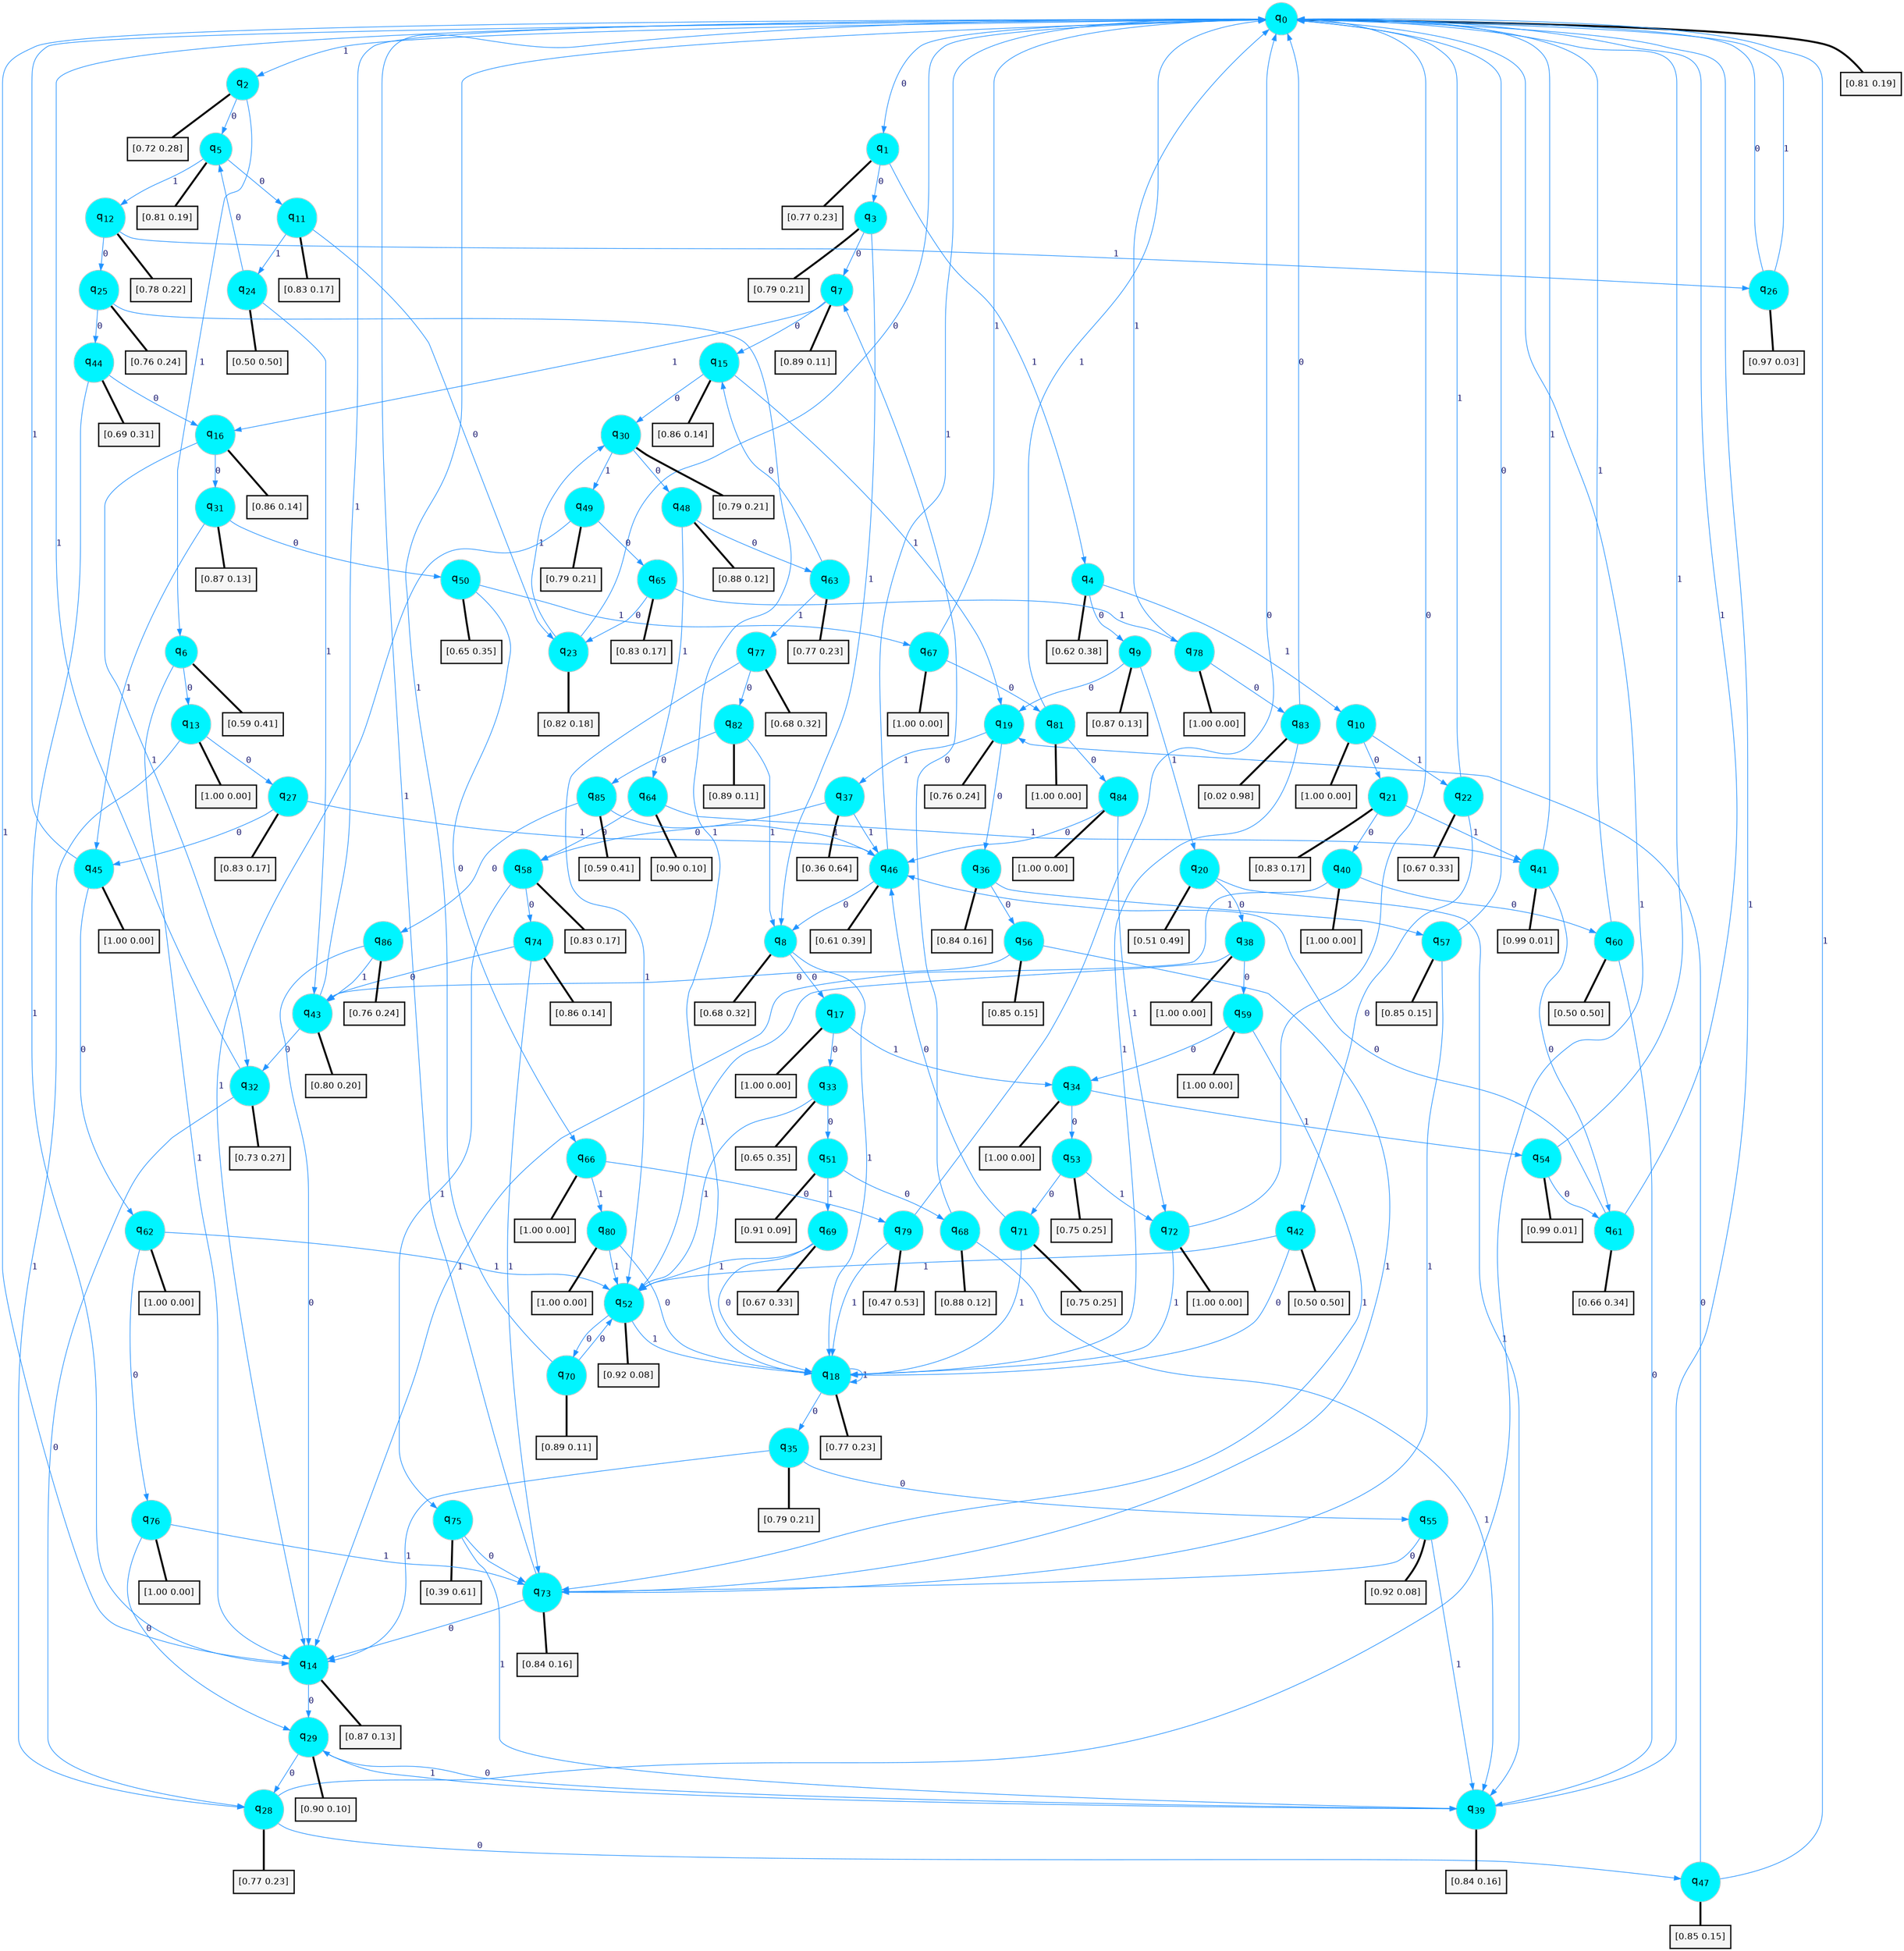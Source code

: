 digraph G {
graph [
bgcolor=transparent, dpi=300, rankdir=TD, size="40,25"];
node [
color=gray, fillcolor=turquoise1, fontcolor=black, fontname=Helvetica, fontsize=16, fontweight=bold, shape=circle, style=filled];
edge [
arrowsize=1, color=dodgerblue1, fontcolor=midnightblue, fontname=courier, fontweight=bold, penwidth=1, style=solid, weight=20];
0[label=<q<SUB>0</SUB>>];
1[label=<q<SUB>1</SUB>>];
2[label=<q<SUB>2</SUB>>];
3[label=<q<SUB>3</SUB>>];
4[label=<q<SUB>4</SUB>>];
5[label=<q<SUB>5</SUB>>];
6[label=<q<SUB>6</SUB>>];
7[label=<q<SUB>7</SUB>>];
8[label=<q<SUB>8</SUB>>];
9[label=<q<SUB>9</SUB>>];
10[label=<q<SUB>10</SUB>>];
11[label=<q<SUB>11</SUB>>];
12[label=<q<SUB>12</SUB>>];
13[label=<q<SUB>13</SUB>>];
14[label=<q<SUB>14</SUB>>];
15[label=<q<SUB>15</SUB>>];
16[label=<q<SUB>16</SUB>>];
17[label=<q<SUB>17</SUB>>];
18[label=<q<SUB>18</SUB>>];
19[label=<q<SUB>19</SUB>>];
20[label=<q<SUB>20</SUB>>];
21[label=<q<SUB>21</SUB>>];
22[label=<q<SUB>22</SUB>>];
23[label=<q<SUB>23</SUB>>];
24[label=<q<SUB>24</SUB>>];
25[label=<q<SUB>25</SUB>>];
26[label=<q<SUB>26</SUB>>];
27[label=<q<SUB>27</SUB>>];
28[label=<q<SUB>28</SUB>>];
29[label=<q<SUB>29</SUB>>];
30[label=<q<SUB>30</SUB>>];
31[label=<q<SUB>31</SUB>>];
32[label=<q<SUB>32</SUB>>];
33[label=<q<SUB>33</SUB>>];
34[label=<q<SUB>34</SUB>>];
35[label=<q<SUB>35</SUB>>];
36[label=<q<SUB>36</SUB>>];
37[label=<q<SUB>37</SUB>>];
38[label=<q<SUB>38</SUB>>];
39[label=<q<SUB>39</SUB>>];
40[label=<q<SUB>40</SUB>>];
41[label=<q<SUB>41</SUB>>];
42[label=<q<SUB>42</SUB>>];
43[label=<q<SUB>43</SUB>>];
44[label=<q<SUB>44</SUB>>];
45[label=<q<SUB>45</SUB>>];
46[label=<q<SUB>46</SUB>>];
47[label=<q<SUB>47</SUB>>];
48[label=<q<SUB>48</SUB>>];
49[label=<q<SUB>49</SUB>>];
50[label=<q<SUB>50</SUB>>];
51[label=<q<SUB>51</SUB>>];
52[label=<q<SUB>52</SUB>>];
53[label=<q<SUB>53</SUB>>];
54[label=<q<SUB>54</SUB>>];
55[label=<q<SUB>55</SUB>>];
56[label=<q<SUB>56</SUB>>];
57[label=<q<SUB>57</SUB>>];
58[label=<q<SUB>58</SUB>>];
59[label=<q<SUB>59</SUB>>];
60[label=<q<SUB>60</SUB>>];
61[label=<q<SUB>61</SUB>>];
62[label=<q<SUB>62</SUB>>];
63[label=<q<SUB>63</SUB>>];
64[label=<q<SUB>64</SUB>>];
65[label=<q<SUB>65</SUB>>];
66[label=<q<SUB>66</SUB>>];
67[label=<q<SUB>67</SUB>>];
68[label=<q<SUB>68</SUB>>];
69[label=<q<SUB>69</SUB>>];
70[label=<q<SUB>70</SUB>>];
71[label=<q<SUB>71</SUB>>];
72[label=<q<SUB>72</SUB>>];
73[label=<q<SUB>73</SUB>>];
74[label=<q<SUB>74</SUB>>];
75[label=<q<SUB>75</SUB>>];
76[label=<q<SUB>76</SUB>>];
77[label=<q<SUB>77</SUB>>];
78[label=<q<SUB>78</SUB>>];
79[label=<q<SUB>79</SUB>>];
80[label=<q<SUB>80</SUB>>];
81[label=<q<SUB>81</SUB>>];
82[label=<q<SUB>82</SUB>>];
83[label=<q<SUB>83</SUB>>];
84[label=<q<SUB>84</SUB>>];
85[label=<q<SUB>85</SUB>>];
86[label=<q<SUB>86</SUB>>];
87[label="[0.81 0.19]", shape=box,fontcolor=black, fontname=Helvetica, fontsize=14, penwidth=2, fillcolor=whitesmoke,color=black];
88[label="[0.77 0.23]", shape=box,fontcolor=black, fontname=Helvetica, fontsize=14, penwidth=2, fillcolor=whitesmoke,color=black];
89[label="[0.72 0.28]", shape=box,fontcolor=black, fontname=Helvetica, fontsize=14, penwidth=2, fillcolor=whitesmoke,color=black];
90[label="[0.79 0.21]", shape=box,fontcolor=black, fontname=Helvetica, fontsize=14, penwidth=2, fillcolor=whitesmoke,color=black];
91[label="[0.62 0.38]", shape=box,fontcolor=black, fontname=Helvetica, fontsize=14, penwidth=2, fillcolor=whitesmoke,color=black];
92[label="[0.81 0.19]", shape=box,fontcolor=black, fontname=Helvetica, fontsize=14, penwidth=2, fillcolor=whitesmoke,color=black];
93[label="[0.59 0.41]", shape=box,fontcolor=black, fontname=Helvetica, fontsize=14, penwidth=2, fillcolor=whitesmoke,color=black];
94[label="[0.89 0.11]", shape=box,fontcolor=black, fontname=Helvetica, fontsize=14, penwidth=2, fillcolor=whitesmoke,color=black];
95[label="[0.68 0.32]", shape=box,fontcolor=black, fontname=Helvetica, fontsize=14, penwidth=2, fillcolor=whitesmoke,color=black];
96[label="[0.87 0.13]", shape=box,fontcolor=black, fontname=Helvetica, fontsize=14, penwidth=2, fillcolor=whitesmoke,color=black];
97[label="[1.00 0.00]", shape=box,fontcolor=black, fontname=Helvetica, fontsize=14, penwidth=2, fillcolor=whitesmoke,color=black];
98[label="[0.83 0.17]", shape=box,fontcolor=black, fontname=Helvetica, fontsize=14, penwidth=2, fillcolor=whitesmoke,color=black];
99[label="[0.78 0.22]", shape=box,fontcolor=black, fontname=Helvetica, fontsize=14, penwidth=2, fillcolor=whitesmoke,color=black];
100[label="[1.00 0.00]", shape=box,fontcolor=black, fontname=Helvetica, fontsize=14, penwidth=2, fillcolor=whitesmoke,color=black];
101[label="[0.87 0.13]", shape=box,fontcolor=black, fontname=Helvetica, fontsize=14, penwidth=2, fillcolor=whitesmoke,color=black];
102[label="[0.86 0.14]", shape=box,fontcolor=black, fontname=Helvetica, fontsize=14, penwidth=2, fillcolor=whitesmoke,color=black];
103[label="[0.86 0.14]", shape=box,fontcolor=black, fontname=Helvetica, fontsize=14, penwidth=2, fillcolor=whitesmoke,color=black];
104[label="[1.00 0.00]", shape=box,fontcolor=black, fontname=Helvetica, fontsize=14, penwidth=2, fillcolor=whitesmoke,color=black];
105[label="[0.77 0.23]", shape=box,fontcolor=black, fontname=Helvetica, fontsize=14, penwidth=2, fillcolor=whitesmoke,color=black];
106[label="[0.76 0.24]", shape=box,fontcolor=black, fontname=Helvetica, fontsize=14, penwidth=2, fillcolor=whitesmoke,color=black];
107[label="[0.51 0.49]", shape=box,fontcolor=black, fontname=Helvetica, fontsize=14, penwidth=2, fillcolor=whitesmoke,color=black];
108[label="[0.83 0.17]", shape=box,fontcolor=black, fontname=Helvetica, fontsize=14, penwidth=2, fillcolor=whitesmoke,color=black];
109[label="[0.67 0.33]", shape=box,fontcolor=black, fontname=Helvetica, fontsize=14, penwidth=2, fillcolor=whitesmoke,color=black];
110[label="[0.82 0.18]", shape=box,fontcolor=black, fontname=Helvetica, fontsize=14, penwidth=2, fillcolor=whitesmoke,color=black];
111[label="[0.50 0.50]", shape=box,fontcolor=black, fontname=Helvetica, fontsize=14, penwidth=2, fillcolor=whitesmoke,color=black];
112[label="[0.76 0.24]", shape=box,fontcolor=black, fontname=Helvetica, fontsize=14, penwidth=2, fillcolor=whitesmoke,color=black];
113[label="[0.97 0.03]", shape=box,fontcolor=black, fontname=Helvetica, fontsize=14, penwidth=2, fillcolor=whitesmoke,color=black];
114[label="[0.83 0.17]", shape=box,fontcolor=black, fontname=Helvetica, fontsize=14, penwidth=2, fillcolor=whitesmoke,color=black];
115[label="[0.77 0.23]", shape=box,fontcolor=black, fontname=Helvetica, fontsize=14, penwidth=2, fillcolor=whitesmoke,color=black];
116[label="[0.90 0.10]", shape=box,fontcolor=black, fontname=Helvetica, fontsize=14, penwidth=2, fillcolor=whitesmoke,color=black];
117[label="[0.79 0.21]", shape=box,fontcolor=black, fontname=Helvetica, fontsize=14, penwidth=2, fillcolor=whitesmoke,color=black];
118[label="[0.87 0.13]", shape=box,fontcolor=black, fontname=Helvetica, fontsize=14, penwidth=2, fillcolor=whitesmoke,color=black];
119[label="[0.73 0.27]", shape=box,fontcolor=black, fontname=Helvetica, fontsize=14, penwidth=2, fillcolor=whitesmoke,color=black];
120[label="[0.65 0.35]", shape=box,fontcolor=black, fontname=Helvetica, fontsize=14, penwidth=2, fillcolor=whitesmoke,color=black];
121[label="[1.00 0.00]", shape=box,fontcolor=black, fontname=Helvetica, fontsize=14, penwidth=2, fillcolor=whitesmoke,color=black];
122[label="[0.79 0.21]", shape=box,fontcolor=black, fontname=Helvetica, fontsize=14, penwidth=2, fillcolor=whitesmoke,color=black];
123[label="[0.84 0.16]", shape=box,fontcolor=black, fontname=Helvetica, fontsize=14, penwidth=2, fillcolor=whitesmoke,color=black];
124[label="[0.36 0.64]", shape=box,fontcolor=black, fontname=Helvetica, fontsize=14, penwidth=2, fillcolor=whitesmoke,color=black];
125[label="[1.00 0.00]", shape=box,fontcolor=black, fontname=Helvetica, fontsize=14, penwidth=2, fillcolor=whitesmoke,color=black];
126[label="[0.84 0.16]", shape=box,fontcolor=black, fontname=Helvetica, fontsize=14, penwidth=2, fillcolor=whitesmoke,color=black];
127[label="[1.00 0.00]", shape=box,fontcolor=black, fontname=Helvetica, fontsize=14, penwidth=2, fillcolor=whitesmoke,color=black];
128[label="[0.99 0.01]", shape=box,fontcolor=black, fontname=Helvetica, fontsize=14, penwidth=2, fillcolor=whitesmoke,color=black];
129[label="[0.50 0.50]", shape=box,fontcolor=black, fontname=Helvetica, fontsize=14, penwidth=2, fillcolor=whitesmoke,color=black];
130[label="[0.80 0.20]", shape=box,fontcolor=black, fontname=Helvetica, fontsize=14, penwidth=2, fillcolor=whitesmoke,color=black];
131[label="[0.69 0.31]", shape=box,fontcolor=black, fontname=Helvetica, fontsize=14, penwidth=2, fillcolor=whitesmoke,color=black];
132[label="[1.00 0.00]", shape=box,fontcolor=black, fontname=Helvetica, fontsize=14, penwidth=2, fillcolor=whitesmoke,color=black];
133[label="[0.61 0.39]", shape=box,fontcolor=black, fontname=Helvetica, fontsize=14, penwidth=2, fillcolor=whitesmoke,color=black];
134[label="[0.85 0.15]", shape=box,fontcolor=black, fontname=Helvetica, fontsize=14, penwidth=2, fillcolor=whitesmoke,color=black];
135[label="[0.88 0.12]", shape=box,fontcolor=black, fontname=Helvetica, fontsize=14, penwidth=2, fillcolor=whitesmoke,color=black];
136[label="[0.79 0.21]", shape=box,fontcolor=black, fontname=Helvetica, fontsize=14, penwidth=2, fillcolor=whitesmoke,color=black];
137[label="[0.65 0.35]", shape=box,fontcolor=black, fontname=Helvetica, fontsize=14, penwidth=2, fillcolor=whitesmoke,color=black];
138[label="[0.91 0.09]", shape=box,fontcolor=black, fontname=Helvetica, fontsize=14, penwidth=2, fillcolor=whitesmoke,color=black];
139[label="[0.92 0.08]", shape=box,fontcolor=black, fontname=Helvetica, fontsize=14, penwidth=2, fillcolor=whitesmoke,color=black];
140[label="[0.75 0.25]", shape=box,fontcolor=black, fontname=Helvetica, fontsize=14, penwidth=2, fillcolor=whitesmoke,color=black];
141[label="[0.99 0.01]", shape=box,fontcolor=black, fontname=Helvetica, fontsize=14, penwidth=2, fillcolor=whitesmoke,color=black];
142[label="[0.92 0.08]", shape=box,fontcolor=black, fontname=Helvetica, fontsize=14, penwidth=2, fillcolor=whitesmoke,color=black];
143[label="[0.85 0.15]", shape=box,fontcolor=black, fontname=Helvetica, fontsize=14, penwidth=2, fillcolor=whitesmoke,color=black];
144[label="[0.85 0.15]", shape=box,fontcolor=black, fontname=Helvetica, fontsize=14, penwidth=2, fillcolor=whitesmoke,color=black];
145[label="[0.83 0.17]", shape=box,fontcolor=black, fontname=Helvetica, fontsize=14, penwidth=2, fillcolor=whitesmoke,color=black];
146[label="[1.00 0.00]", shape=box,fontcolor=black, fontname=Helvetica, fontsize=14, penwidth=2, fillcolor=whitesmoke,color=black];
147[label="[0.50 0.50]", shape=box,fontcolor=black, fontname=Helvetica, fontsize=14, penwidth=2, fillcolor=whitesmoke,color=black];
148[label="[0.66 0.34]", shape=box,fontcolor=black, fontname=Helvetica, fontsize=14, penwidth=2, fillcolor=whitesmoke,color=black];
149[label="[1.00 0.00]", shape=box,fontcolor=black, fontname=Helvetica, fontsize=14, penwidth=2, fillcolor=whitesmoke,color=black];
150[label="[0.77 0.23]", shape=box,fontcolor=black, fontname=Helvetica, fontsize=14, penwidth=2, fillcolor=whitesmoke,color=black];
151[label="[0.90 0.10]", shape=box,fontcolor=black, fontname=Helvetica, fontsize=14, penwidth=2, fillcolor=whitesmoke,color=black];
152[label="[0.83 0.17]", shape=box,fontcolor=black, fontname=Helvetica, fontsize=14, penwidth=2, fillcolor=whitesmoke,color=black];
153[label="[1.00 0.00]", shape=box,fontcolor=black, fontname=Helvetica, fontsize=14, penwidth=2, fillcolor=whitesmoke,color=black];
154[label="[1.00 0.00]", shape=box,fontcolor=black, fontname=Helvetica, fontsize=14, penwidth=2, fillcolor=whitesmoke,color=black];
155[label="[0.88 0.12]", shape=box,fontcolor=black, fontname=Helvetica, fontsize=14, penwidth=2, fillcolor=whitesmoke,color=black];
156[label="[0.67 0.33]", shape=box,fontcolor=black, fontname=Helvetica, fontsize=14, penwidth=2, fillcolor=whitesmoke,color=black];
157[label="[0.89 0.11]", shape=box,fontcolor=black, fontname=Helvetica, fontsize=14, penwidth=2, fillcolor=whitesmoke,color=black];
158[label="[0.75 0.25]", shape=box,fontcolor=black, fontname=Helvetica, fontsize=14, penwidth=2, fillcolor=whitesmoke,color=black];
159[label="[1.00 0.00]", shape=box,fontcolor=black, fontname=Helvetica, fontsize=14, penwidth=2, fillcolor=whitesmoke,color=black];
160[label="[0.84 0.16]", shape=box,fontcolor=black, fontname=Helvetica, fontsize=14, penwidth=2, fillcolor=whitesmoke,color=black];
161[label="[0.86 0.14]", shape=box,fontcolor=black, fontname=Helvetica, fontsize=14, penwidth=2, fillcolor=whitesmoke,color=black];
162[label="[0.39 0.61]", shape=box,fontcolor=black, fontname=Helvetica, fontsize=14, penwidth=2, fillcolor=whitesmoke,color=black];
163[label="[1.00 0.00]", shape=box,fontcolor=black, fontname=Helvetica, fontsize=14, penwidth=2, fillcolor=whitesmoke,color=black];
164[label="[0.68 0.32]", shape=box,fontcolor=black, fontname=Helvetica, fontsize=14, penwidth=2, fillcolor=whitesmoke,color=black];
165[label="[1.00 0.00]", shape=box,fontcolor=black, fontname=Helvetica, fontsize=14, penwidth=2, fillcolor=whitesmoke,color=black];
166[label="[0.47 0.53]", shape=box,fontcolor=black, fontname=Helvetica, fontsize=14, penwidth=2, fillcolor=whitesmoke,color=black];
167[label="[1.00 0.00]", shape=box,fontcolor=black, fontname=Helvetica, fontsize=14, penwidth=2, fillcolor=whitesmoke,color=black];
168[label="[1.00 0.00]", shape=box,fontcolor=black, fontname=Helvetica, fontsize=14, penwidth=2, fillcolor=whitesmoke,color=black];
169[label="[0.89 0.11]", shape=box,fontcolor=black, fontname=Helvetica, fontsize=14, penwidth=2, fillcolor=whitesmoke,color=black];
170[label="[0.02 0.98]", shape=box,fontcolor=black, fontname=Helvetica, fontsize=14, penwidth=2, fillcolor=whitesmoke,color=black];
171[label="[1.00 0.00]", shape=box,fontcolor=black, fontname=Helvetica, fontsize=14, penwidth=2, fillcolor=whitesmoke,color=black];
172[label="[0.59 0.41]", shape=box,fontcolor=black, fontname=Helvetica, fontsize=14, penwidth=2, fillcolor=whitesmoke,color=black];
173[label="[0.76 0.24]", shape=box,fontcolor=black, fontname=Helvetica, fontsize=14, penwidth=2, fillcolor=whitesmoke,color=black];
0->1 [label=0];
0->2 [label=1];
0->87 [arrowhead=none, penwidth=3,color=black];
1->3 [label=0];
1->4 [label=1];
1->88 [arrowhead=none, penwidth=3,color=black];
2->5 [label=0];
2->6 [label=1];
2->89 [arrowhead=none, penwidth=3,color=black];
3->7 [label=0];
3->8 [label=1];
3->90 [arrowhead=none, penwidth=3,color=black];
4->9 [label=0];
4->10 [label=1];
4->91 [arrowhead=none, penwidth=3,color=black];
5->11 [label=0];
5->12 [label=1];
5->92 [arrowhead=none, penwidth=3,color=black];
6->13 [label=0];
6->14 [label=1];
6->93 [arrowhead=none, penwidth=3,color=black];
7->15 [label=0];
7->16 [label=1];
7->94 [arrowhead=none, penwidth=3,color=black];
8->17 [label=0];
8->18 [label=1];
8->95 [arrowhead=none, penwidth=3,color=black];
9->19 [label=0];
9->20 [label=1];
9->96 [arrowhead=none, penwidth=3,color=black];
10->21 [label=0];
10->22 [label=1];
10->97 [arrowhead=none, penwidth=3,color=black];
11->23 [label=0];
11->24 [label=1];
11->98 [arrowhead=none, penwidth=3,color=black];
12->25 [label=0];
12->26 [label=1];
12->99 [arrowhead=none, penwidth=3,color=black];
13->27 [label=0];
13->28 [label=1];
13->100 [arrowhead=none, penwidth=3,color=black];
14->29 [label=0];
14->0 [label=1];
14->101 [arrowhead=none, penwidth=3,color=black];
15->30 [label=0];
15->19 [label=1];
15->102 [arrowhead=none, penwidth=3,color=black];
16->31 [label=0];
16->32 [label=1];
16->103 [arrowhead=none, penwidth=3,color=black];
17->33 [label=0];
17->34 [label=1];
17->104 [arrowhead=none, penwidth=3,color=black];
18->35 [label=0];
18->18 [label=1];
18->105 [arrowhead=none, penwidth=3,color=black];
19->36 [label=0];
19->37 [label=1];
19->106 [arrowhead=none, penwidth=3,color=black];
20->38 [label=0];
20->39 [label=1];
20->107 [arrowhead=none, penwidth=3,color=black];
21->40 [label=0];
21->41 [label=1];
21->108 [arrowhead=none, penwidth=3,color=black];
22->42 [label=0];
22->0 [label=1];
22->109 [arrowhead=none, penwidth=3,color=black];
23->0 [label=0];
23->30 [label=1];
23->110 [arrowhead=none, penwidth=3,color=black];
24->5 [label=0];
24->43 [label=1];
24->111 [arrowhead=none, penwidth=3,color=black];
25->44 [label=0];
25->18 [label=1];
25->112 [arrowhead=none, penwidth=3,color=black];
26->0 [label=0];
26->0 [label=1];
26->113 [arrowhead=none, penwidth=3,color=black];
27->45 [label=0];
27->46 [label=1];
27->114 [arrowhead=none, penwidth=3,color=black];
28->47 [label=0];
28->0 [label=1];
28->115 [arrowhead=none, penwidth=3,color=black];
29->28 [label=0];
29->39 [label=1];
29->116 [arrowhead=none, penwidth=3,color=black];
30->48 [label=0];
30->49 [label=1];
30->117 [arrowhead=none, penwidth=3,color=black];
31->50 [label=0];
31->45 [label=1];
31->118 [arrowhead=none, penwidth=3,color=black];
32->28 [label=0];
32->0 [label=1];
32->119 [arrowhead=none, penwidth=3,color=black];
33->51 [label=0];
33->52 [label=1];
33->120 [arrowhead=none, penwidth=3,color=black];
34->53 [label=0];
34->54 [label=1];
34->121 [arrowhead=none, penwidth=3,color=black];
35->55 [label=0];
35->14 [label=1];
35->122 [arrowhead=none, penwidth=3,color=black];
36->56 [label=0];
36->57 [label=1];
36->123 [arrowhead=none, penwidth=3,color=black];
37->58 [label=0];
37->46 [label=1];
37->124 [arrowhead=none, penwidth=3,color=black];
38->59 [label=0];
38->52 [label=1];
38->125 [arrowhead=none, penwidth=3,color=black];
39->29 [label=0];
39->0 [label=1];
39->126 [arrowhead=none, penwidth=3,color=black];
40->60 [label=0];
40->14 [label=1];
40->127 [arrowhead=none, penwidth=3,color=black];
41->61 [label=0];
41->0 [label=1];
41->128 [arrowhead=none, penwidth=3,color=black];
42->18 [label=0];
42->52 [label=1];
42->129 [arrowhead=none, penwidth=3,color=black];
43->32 [label=0];
43->0 [label=1];
43->130 [arrowhead=none, penwidth=3,color=black];
44->16 [label=0];
44->14 [label=1];
44->131 [arrowhead=none, penwidth=3,color=black];
45->62 [label=0];
45->0 [label=1];
45->132 [arrowhead=none, penwidth=3,color=black];
46->8 [label=0];
46->0 [label=1];
46->133 [arrowhead=none, penwidth=3,color=black];
47->19 [label=0];
47->0 [label=1];
47->134 [arrowhead=none, penwidth=3,color=black];
48->63 [label=0];
48->64 [label=1];
48->135 [arrowhead=none, penwidth=3,color=black];
49->65 [label=0];
49->14 [label=1];
49->136 [arrowhead=none, penwidth=3,color=black];
50->66 [label=0];
50->67 [label=1];
50->137 [arrowhead=none, penwidth=3,color=black];
51->68 [label=0];
51->69 [label=1];
51->138 [arrowhead=none, penwidth=3,color=black];
52->70 [label=0];
52->18 [label=1];
52->139 [arrowhead=none, penwidth=3,color=black];
53->71 [label=0];
53->72 [label=1];
53->140 [arrowhead=none, penwidth=3,color=black];
54->61 [label=0];
54->0 [label=1];
54->141 [arrowhead=none, penwidth=3,color=black];
55->73 [label=0];
55->39 [label=1];
55->142 [arrowhead=none, penwidth=3,color=black];
56->43 [label=0];
56->73 [label=1];
56->143 [arrowhead=none, penwidth=3,color=black];
57->0 [label=0];
57->73 [label=1];
57->144 [arrowhead=none, penwidth=3,color=black];
58->74 [label=0];
58->75 [label=1];
58->145 [arrowhead=none, penwidth=3,color=black];
59->34 [label=0];
59->73 [label=1];
59->146 [arrowhead=none, penwidth=3,color=black];
60->39 [label=0];
60->0 [label=1];
60->147 [arrowhead=none, penwidth=3,color=black];
61->46 [label=0];
61->0 [label=1];
61->148 [arrowhead=none, penwidth=3,color=black];
62->76 [label=0];
62->52 [label=1];
62->149 [arrowhead=none, penwidth=3,color=black];
63->15 [label=0];
63->77 [label=1];
63->150 [arrowhead=none, penwidth=3,color=black];
64->58 [label=0];
64->41 [label=1];
64->151 [arrowhead=none, penwidth=3,color=black];
65->23 [label=0];
65->78 [label=1];
65->152 [arrowhead=none, penwidth=3,color=black];
66->79 [label=0];
66->80 [label=1];
66->153 [arrowhead=none, penwidth=3,color=black];
67->81 [label=0];
67->0 [label=1];
67->154 [arrowhead=none, penwidth=3,color=black];
68->7 [label=0];
68->39 [label=1];
68->155 [arrowhead=none, penwidth=3,color=black];
69->18 [label=0];
69->52 [label=1];
69->156 [arrowhead=none, penwidth=3,color=black];
70->52 [label=0];
70->0 [label=1];
70->157 [arrowhead=none, penwidth=3,color=black];
71->46 [label=0];
71->18 [label=1];
71->158 [arrowhead=none, penwidth=3,color=black];
72->0 [label=0];
72->18 [label=1];
72->159 [arrowhead=none, penwidth=3,color=black];
73->14 [label=0];
73->0 [label=1];
73->160 [arrowhead=none, penwidth=3,color=black];
74->43 [label=0];
74->73 [label=1];
74->161 [arrowhead=none, penwidth=3,color=black];
75->73 [label=0];
75->39 [label=1];
75->162 [arrowhead=none, penwidth=3,color=black];
76->29 [label=0];
76->73 [label=1];
76->163 [arrowhead=none, penwidth=3,color=black];
77->82 [label=0];
77->52 [label=1];
77->164 [arrowhead=none, penwidth=3,color=black];
78->83 [label=0];
78->0 [label=1];
78->165 [arrowhead=none, penwidth=3,color=black];
79->0 [label=0];
79->18 [label=1];
79->166 [arrowhead=none, penwidth=3,color=black];
80->18 [label=0];
80->52 [label=1];
80->167 [arrowhead=none, penwidth=3,color=black];
81->84 [label=0];
81->0 [label=1];
81->168 [arrowhead=none, penwidth=3,color=black];
82->85 [label=0];
82->8 [label=1];
82->169 [arrowhead=none, penwidth=3,color=black];
83->0 [label=0];
83->18 [label=1];
83->170 [arrowhead=none, penwidth=3,color=black];
84->46 [label=0];
84->72 [label=1];
84->171 [arrowhead=none, penwidth=3,color=black];
85->86 [label=0];
85->46 [label=1];
85->172 [arrowhead=none, penwidth=3,color=black];
86->14 [label=0];
86->43 [label=1];
86->173 [arrowhead=none, penwidth=3,color=black];
}
